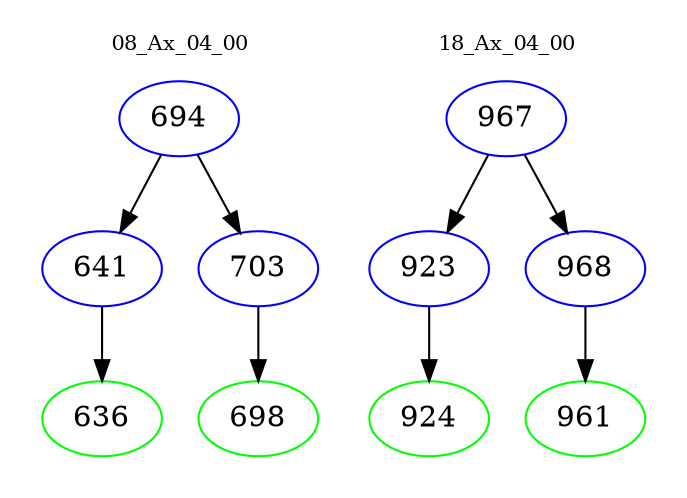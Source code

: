 digraph{
subgraph cluster_0 {
color = white
label = "08_Ax_04_00";
fontsize=10;
T0_694 [label="694", color="blue"]
T0_694 -> T0_641 [color="black"]
T0_641 [label="641", color="blue"]
T0_641 -> T0_636 [color="black"]
T0_636 [label="636", color="green"]
T0_694 -> T0_703 [color="black"]
T0_703 [label="703", color="blue"]
T0_703 -> T0_698 [color="black"]
T0_698 [label="698", color="green"]
}
subgraph cluster_1 {
color = white
label = "18_Ax_04_00";
fontsize=10;
T1_967 [label="967", color="blue"]
T1_967 -> T1_923 [color="black"]
T1_923 [label="923", color="blue"]
T1_923 -> T1_924 [color="black"]
T1_924 [label="924", color="green"]
T1_967 -> T1_968 [color="black"]
T1_968 [label="968", color="blue"]
T1_968 -> T1_961 [color="black"]
T1_961 [label="961", color="green"]
}
}
